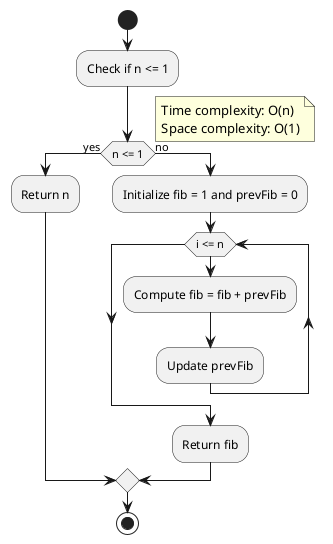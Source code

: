 @startuml
start
:Check if n <= 1;
if (n <= 1) then (yes)
    :Return n;
else (no)
    :Initialize fib = 1 and prevFib = 0;
    while (i <= n)
        :Compute fib = fib + prevFib;
        :Update prevFib;
    endwhile
    :Return fib;
endif
note right
    Time complexity: O(n)
    Space complexity: O(1)
end note
stop
@enduml
